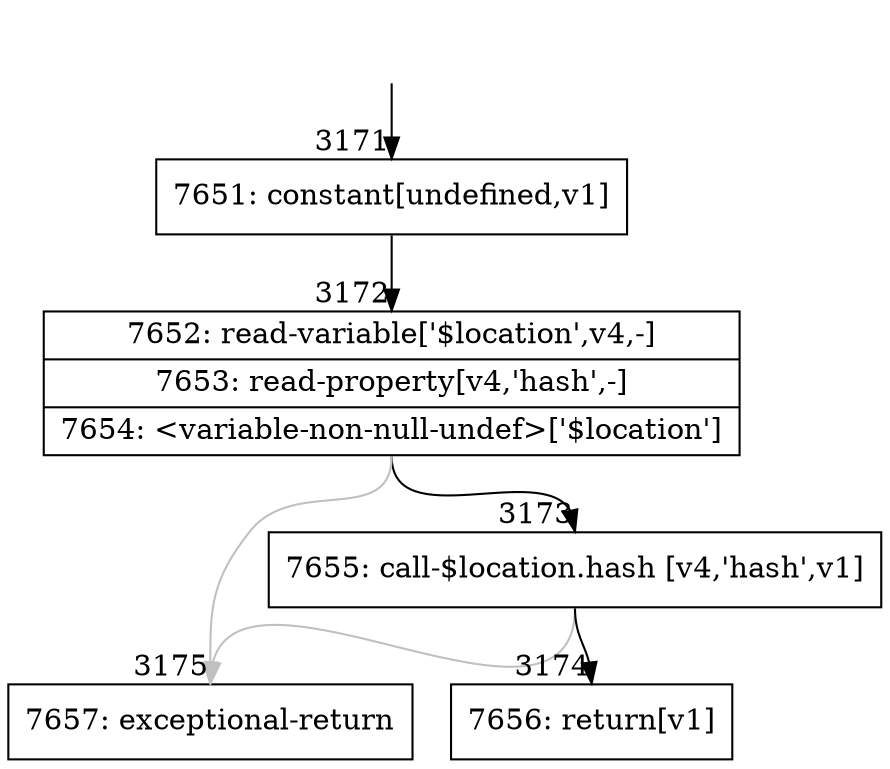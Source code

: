 digraph {
rankdir="TD"
BB_entry256[shape=none,label=""];
BB_entry256 -> BB3171 [tailport=s, headport=n, headlabel="    3171"]
BB3171 [shape=record label="{7651: constant[undefined,v1]}" ] 
BB3171 -> BB3172 [tailport=s, headport=n, headlabel="      3172"]
BB3172 [shape=record label="{7652: read-variable['$location',v4,-]|7653: read-property[v4,'hash',-]|7654: \<variable-non-null-undef\>['$location']}" ] 
BB3172 -> BB3173 [tailport=s, headport=n, headlabel="      3173"]
BB3172 -> BB3175 [tailport=s, headport=n, color=gray, headlabel="      3175"]
BB3173 [shape=record label="{7655: call-$location.hash [v4,'hash',v1]}" ] 
BB3173 -> BB3174 [tailport=s, headport=n, headlabel="      3174"]
BB3173 -> BB3175 [tailport=s, headport=n, color=gray]
BB3174 [shape=record label="{7656: return[v1]}" ] 
BB3175 [shape=record label="{7657: exceptional-return}" ] 
//#$~ 4735
}
